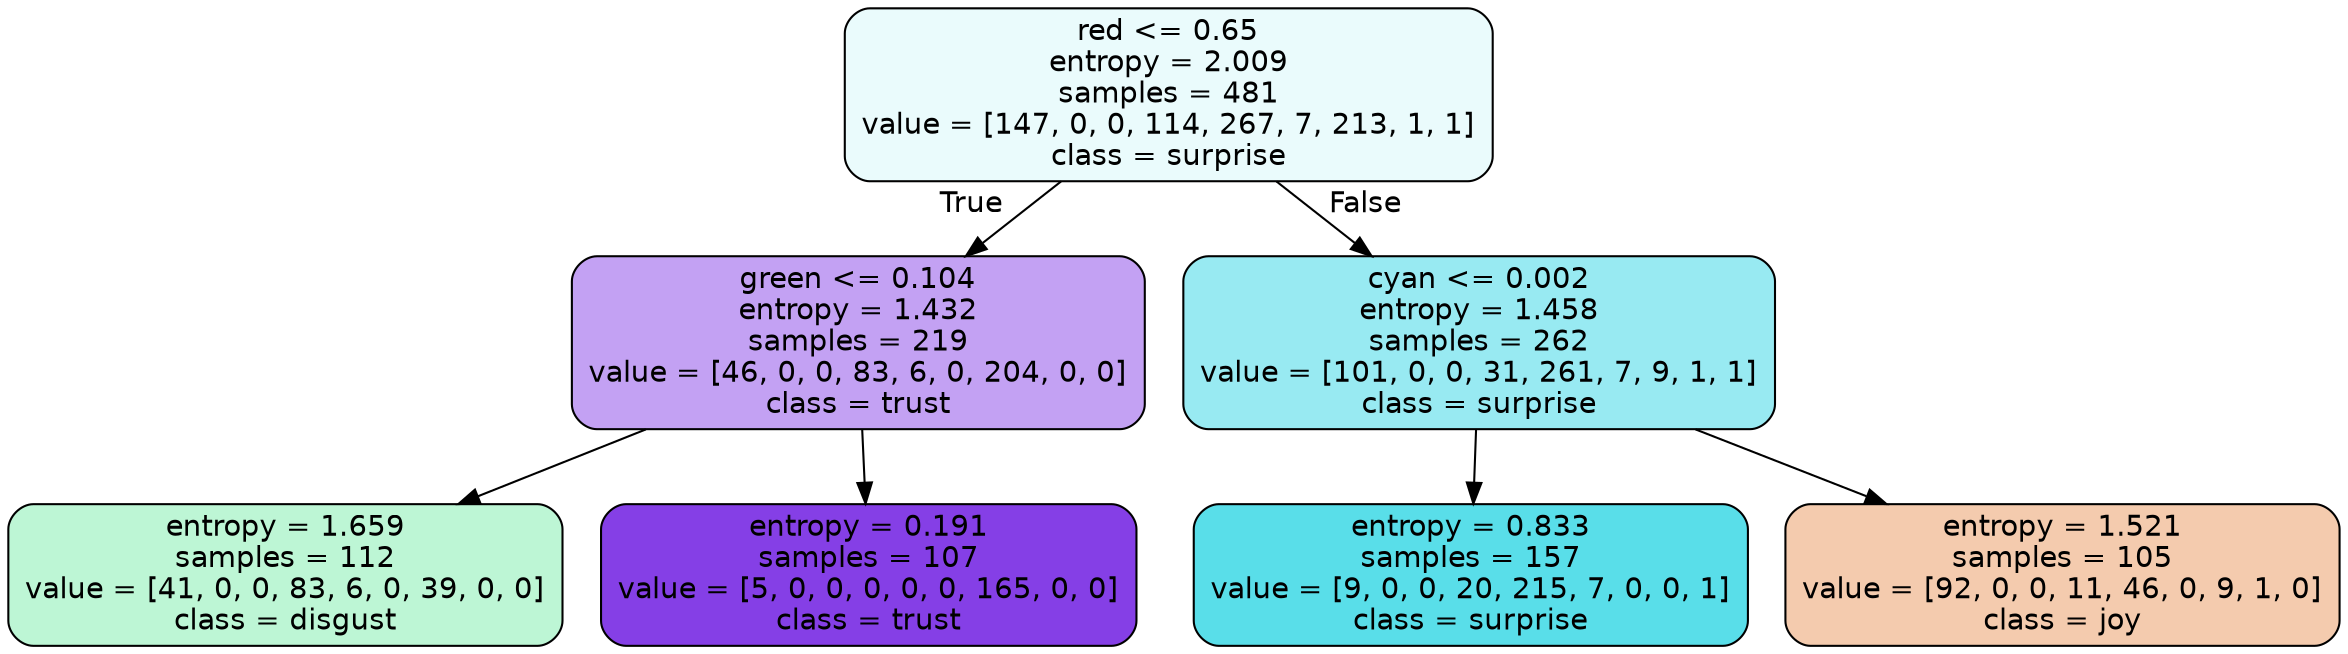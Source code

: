 digraph Tree {
node [shape=box, style="filled, rounded", color="black", fontname=helvetica] ;
edge [fontname=helvetica] ;
0 [label="red <= 0.65\nentropy = 2.009\nsamples = 481\nvalue = [147, 0, 0, 114, 267, 7, 213, 1, 1]\nclass = surprise", fillcolor="#39d7e51a"] ;
1 [label="green <= 0.104\nentropy = 1.432\nsamples = 219\nvalue = [46, 0, 0, 83, 6, 0, 204, 0, 0]\nclass = trust", fillcolor="#8139e579"] ;
0 -> 1 [labeldistance=2.5, labelangle=45, headlabel="True"] ;
2 [label="entropy = 1.659\nsamples = 112\nvalue = [41, 0, 0, 83, 6, 0, 39, 0, 0]\nclass = disgust", fillcolor="#39e58154"] ;
1 -> 2 ;
3 [label="entropy = 0.191\nsamples = 107\nvalue = [5, 0, 0, 0, 0, 0, 165, 0, 0]\nclass = trust", fillcolor="#8139e5f7"] ;
1 -> 3 ;
4 [label="cyan <= 0.002\nentropy = 1.458\nsamples = 262\nvalue = [101, 0, 0, 31, 261, 7, 9, 1, 1]\nclass = surprise", fillcolor="#39d7e584"] ;
0 -> 4 [labeldistance=2.5, labelangle=-45, headlabel="False"] ;
5 [label="entropy = 0.833\nsamples = 157\nvalue = [9, 0, 0, 20, 215, 7, 0, 0, 1]\nclass = surprise", fillcolor="#39d7e5d6"] ;
4 -> 5 ;
6 [label="entropy = 1.521\nsamples = 105\nvalue = [92, 0, 0, 11, 46, 0, 9, 1, 0]\nclass = joy", fillcolor="#e5813968"] ;
4 -> 6 ;
}